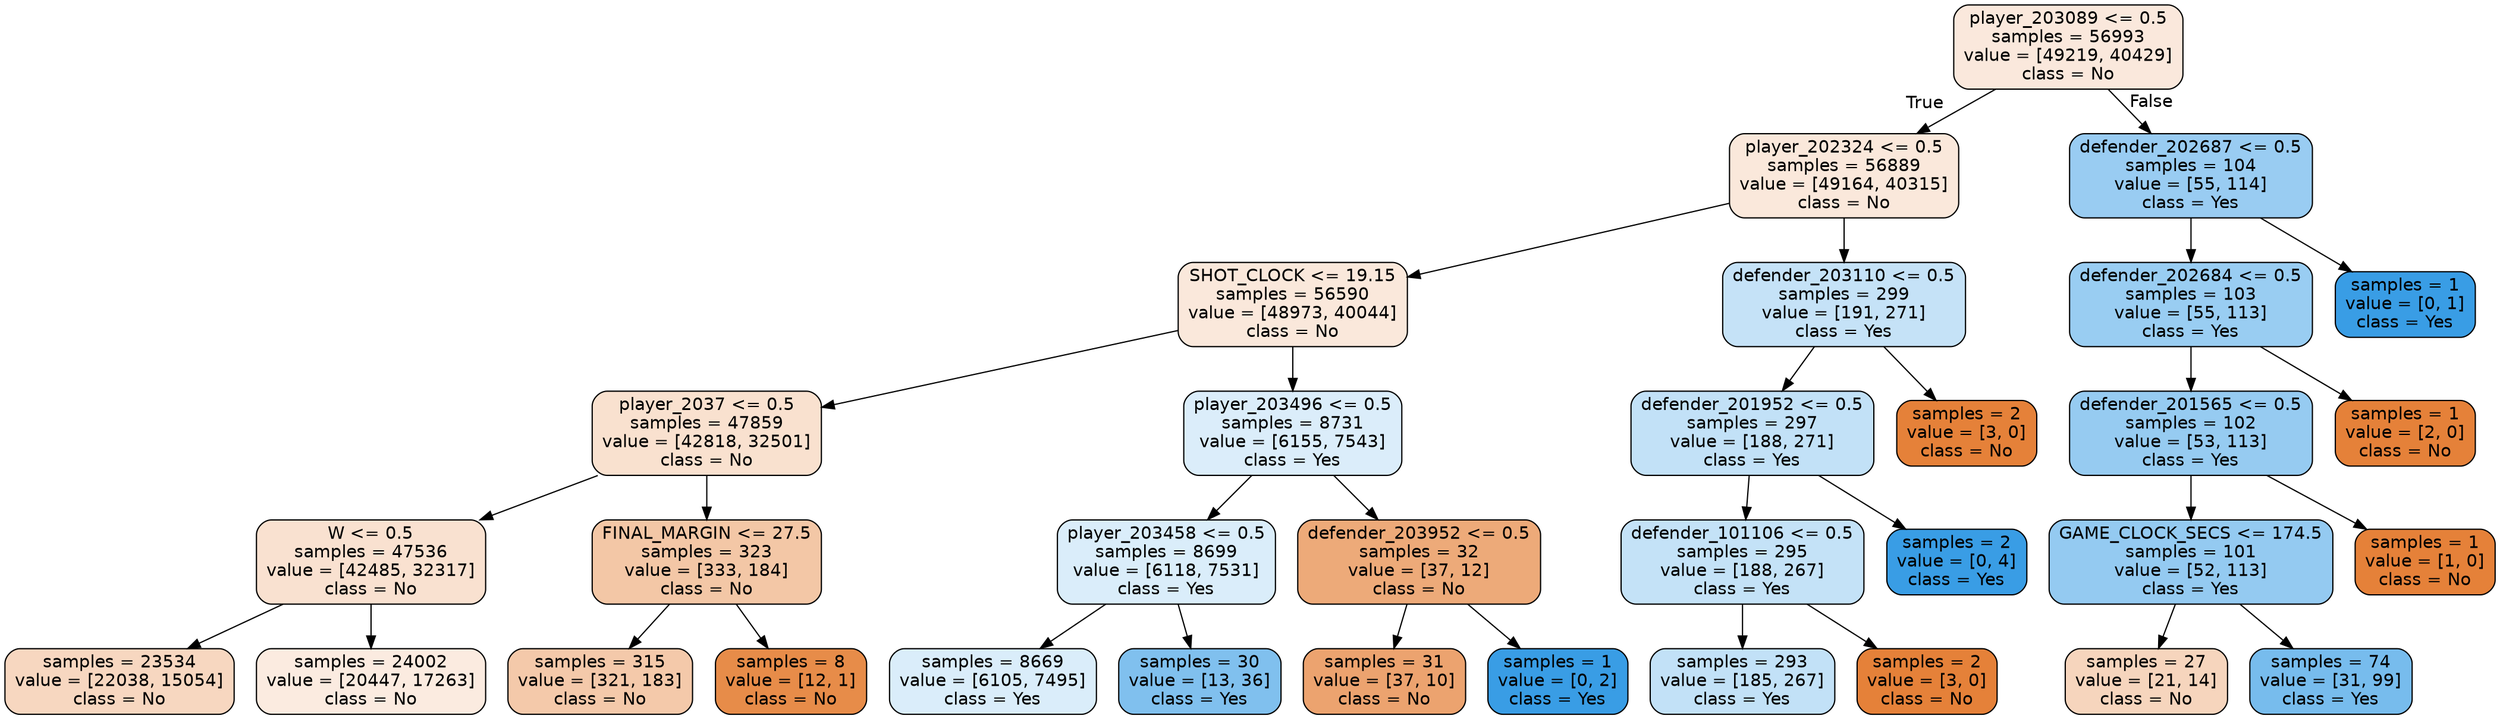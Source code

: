 digraph Tree {
node [shape=box, style="filled, rounded", color="black", fontname=helvetica] ;
edge [fontname=helvetica] ;
0 [label="player_203089 <= 0.5\nsamples = 56993\nvalue = [49219, 40429]\nclass = No", fillcolor="#fae8dc"] ;
1 [label="player_202324 <= 0.5\nsamples = 56889\nvalue = [49164, 40315]\nclass = No", fillcolor="#fae8db"] ;
0 -> 1 [labeldistance=2.5, labelangle=45, headlabel="True"] ;
2 [label="SHOT_CLOCK <= 19.15\nsamples = 56590\nvalue = [48973, 40044]\nclass = No", fillcolor="#fae8db"] ;
1 -> 2 ;
3 [label="player_2037 <= 0.5\nsamples = 47859\nvalue = [42818, 32501]\nclass = No", fillcolor="#f9e1cf"] ;
2 -> 3 ;
4 [label="W <= 0.5\nsamples = 47536\nvalue = [42485, 32317]\nclass = No", fillcolor="#f9e1d0"] ;
3 -> 4 ;
5 [label="samples = 23534\nvalue = [22038, 15054]\nclass = No", fillcolor="#f7d7c0"] ;
4 -> 5 ;
6 [label="samples = 24002\nvalue = [20447, 17263]\nclass = No", fillcolor="#fbebe0"] ;
4 -> 6 ;
7 [label="FINAL_MARGIN <= 27.5\nsamples = 323\nvalue = [333, 184]\nclass = No", fillcolor="#f3c7a6"] ;
3 -> 7 ;
8 [label="samples = 315\nvalue = [321, 183]\nclass = No", fillcolor="#f4c9aa"] ;
7 -> 8 ;
9 [label="samples = 8\nvalue = [12, 1]\nclass = No", fillcolor="#e78c49"] ;
7 -> 9 ;
10 [label="player_203496 <= 0.5\nsamples = 8731\nvalue = [6155, 7543]\nclass = Yes", fillcolor="#dbedfa"] ;
2 -> 10 ;
11 [label="player_203458 <= 0.5\nsamples = 8699\nvalue = [6118, 7531]\nclass = Yes", fillcolor="#daedfa"] ;
10 -> 11 ;
12 [label="samples = 8669\nvalue = [6105, 7495]\nclass = Yes", fillcolor="#daedfa"] ;
11 -> 12 ;
13 [label="samples = 30\nvalue = [13, 36]\nclass = Yes", fillcolor="#80c0ee"] ;
11 -> 13 ;
14 [label="defender_203952 <= 0.5\nsamples = 32\nvalue = [37, 12]\nclass = No", fillcolor="#edaa79"] ;
10 -> 14 ;
15 [label="samples = 31\nvalue = [37, 10]\nclass = No", fillcolor="#eca36f"] ;
14 -> 15 ;
16 [label="samples = 1\nvalue = [0, 2]\nclass = Yes", fillcolor="#399de5"] ;
14 -> 16 ;
17 [label="defender_203110 <= 0.5\nsamples = 299\nvalue = [191, 271]\nclass = Yes", fillcolor="#c5e2f7"] ;
1 -> 17 ;
18 [label="defender_201952 <= 0.5\nsamples = 297\nvalue = [188, 271]\nclass = Yes", fillcolor="#c2e1f7"] ;
17 -> 18 ;
19 [label="defender_101106 <= 0.5\nsamples = 295\nvalue = [188, 267]\nclass = Yes", fillcolor="#c4e2f7"] ;
18 -> 19 ;
20 [label="samples = 293\nvalue = [185, 267]\nclass = Yes", fillcolor="#c2e1f7"] ;
19 -> 20 ;
21 [label="samples = 2\nvalue = [3, 0]\nclass = No", fillcolor="#e58139"] ;
19 -> 21 ;
22 [label="samples = 2\nvalue = [0, 4]\nclass = Yes", fillcolor="#399de5"] ;
18 -> 22 ;
23 [label="samples = 2\nvalue = [3, 0]\nclass = No", fillcolor="#e58139"] ;
17 -> 23 ;
24 [label="defender_202687 <= 0.5\nsamples = 104\nvalue = [55, 114]\nclass = Yes", fillcolor="#99ccf2"] ;
0 -> 24 [labeldistance=2.5, labelangle=-45, headlabel="False"] ;
25 [label="defender_202684 <= 0.5\nsamples = 103\nvalue = [55, 113]\nclass = Yes", fillcolor="#99cdf2"] ;
24 -> 25 ;
26 [label="defender_201565 <= 0.5\nsamples = 102\nvalue = [53, 113]\nclass = Yes", fillcolor="#96cbf1"] ;
25 -> 26 ;
27 [label="GAME_CLOCK_SECS <= 174.5\nsamples = 101\nvalue = [52, 113]\nclass = Yes", fillcolor="#94caf1"] ;
26 -> 27 ;
28 [label="samples = 27\nvalue = [21, 14]\nclass = No", fillcolor="#f6d5bd"] ;
27 -> 28 ;
29 [label="samples = 74\nvalue = [31, 99]\nclass = Yes", fillcolor="#77bced"] ;
27 -> 29 ;
30 [label="samples = 1\nvalue = [1, 0]\nclass = No", fillcolor="#e58139"] ;
26 -> 30 ;
31 [label="samples = 1\nvalue = [2, 0]\nclass = No", fillcolor="#e58139"] ;
25 -> 31 ;
32 [label="samples = 1\nvalue = [0, 1]\nclass = Yes", fillcolor="#399de5"] ;
24 -> 32 ;
}